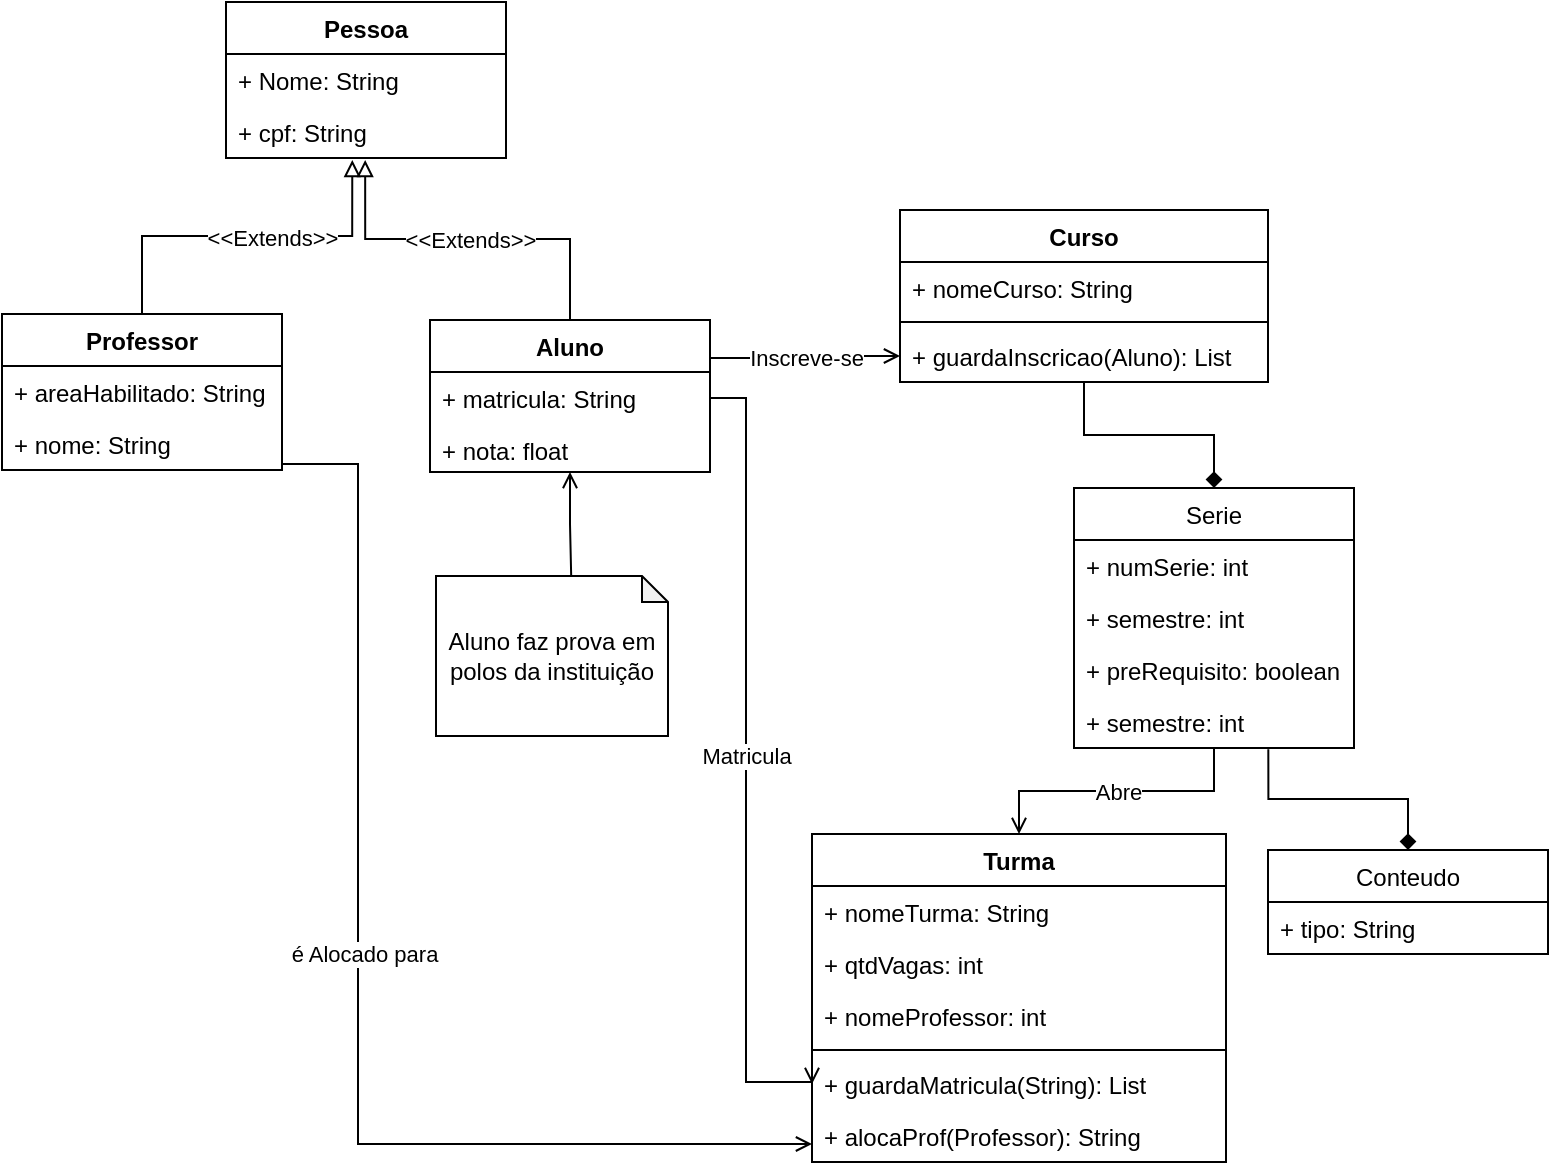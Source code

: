 <mxfile version="20.4.0" type="github">
  <diagram id="C5RBs43oDa-KdzZeNtuy" name="Page-1">
    <mxGraphModel dx="997" dy="548" grid="0" gridSize="10" guides="1" tooltips="1" connect="1" arrows="1" fold="1" page="1" pageScale="1" pageWidth="827" pageHeight="1169" math="0" shadow="0">
      <root>
        <mxCell id="WIyWlLk6GJQsqaUBKTNV-0" />
        <mxCell id="WIyWlLk6GJQsqaUBKTNV-1" parent="WIyWlLk6GJQsqaUBKTNV-0" />
        <mxCell id="7SUKBqgLfpLNqHMNBb7P-4" value="Pessoa" style="swimlane;fontStyle=1;childLayout=stackLayout;horizontal=1;startSize=26;fillColor=none;horizontalStack=0;resizeParent=1;resizeParentMax=0;resizeLast=0;collapsible=1;marginBottom=0;" vertex="1" parent="WIyWlLk6GJQsqaUBKTNV-1">
          <mxGeometry x="136" y="164" width="140" height="78" as="geometry" />
        </mxCell>
        <mxCell id="7SUKBqgLfpLNqHMNBb7P-5" value="+ Nome: String" style="text;strokeColor=none;fillColor=none;align=left;verticalAlign=top;spacingLeft=4;spacingRight=4;overflow=hidden;rotatable=0;points=[[0,0.5],[1,0.5]];portConstraint=eastwest;" vertex="1" parent="7SUKBqgLfpLNqHMNBb7P-4">
          <mxGeometry y="26" width="140" height="26" as="geometry" />
        </mxCell>
        <mxCell id="7SUKBqgLfpLNqHMNBb7P-7" value="+ cpf: String" style="text;strokeColor=none;fillColor=none;align=left;verticalAlign=top;spacingLeft=4;spacingRight=4;overflow=hidden;rotatable=0;points=[[0,0.5],[1,0.5]];portConstraint=eastwest;" vertex="1" parent="7SUKBqgLfpLNqHMNBb7P-4">
          <mxGeometry y="52" width="140" height="26" as="geometry" />
        </mxCell>
        <mxCell id="7SUKBqgLfpLNqHMNBb7P-17" style="edgeStyle=orthogonalEdgeStyle;rounded=0;orthogonalLoop=1;jettySize=auto;html=1;entryX=0.451;entryY=1.038;entryDx=0;entryDy=0;entryPerimeter=0;endArrow=block;endFill=0;" edge="1" parent="WIyWlLk6GJQsqaUBKTNV-1" source="7SUKBqgLfpLNqHMNBb7P-8" target="7SUKBqgLfpLNqHMNBb7P-7">
          <mxGeometry relative="1" as="geometry" />
        </mxCell>
        <mxCell id="7SUKBqgLfpLNqHMNBb7P-18" value="&amp;lt;&amp;lt;Extends&amp;gt;&amp;gt;" style="edgeLabel;html=1;align=center;verticalAlign=middle;resizable=0;points=[];" vertex="1" connectable="0" parent="7SUKBqgLfpLNqHMNBb7P-17">
          <mxGeometry x="-0.208" y="-1" relative="1" as="geometry">
            <mxPoint x="32" as="offset" />
          </mxGeometry>
        </mxCell>
        <mxCell id="7SUKBqgLfpLNqHMNBb7P-8" value="Professor" style="swimlane;fontStyle=1;childLayout=stackLayout;horizontal=1;startSize=26;fillColor=none;horizontalStack=0;resizeParent=1;resizeParentMax=0;resizeLast=0;collapsible=1;marginBottom=0;" vertex="1" parent="WIyWlLk6GJQsqaUBKTNV-1">
          <mxGeometry x="24" y="320" width="140" height="78" as="geometry" />
        </mxCell>
        <mxCell id="7SUKBqgLfpLNqHMNBb7P-9" value="+ areaHabilitado: String" style="text;strokeColor=none;fillColor=none;align=left;verticalAlign=top;spacingLeft=4;spacingRight=4;overflow=hidden;rotatable=0;points=[[0,0.5],[1,0.5]];portConstraint=eastwest;" vertex="1" parent="7SUKBqgLfpLNqHMNBb7P-8">
          <mxGeometry y="26" width="140" height="26" as="geometry" />
        </mxCell>
        <mxCell id="7SUKBqgLfpLNqHMNBb7P-10" value="+ nome: String" style="text;strokeColor=none;fillColor=none;align=left;verticalAlign=top;spacingLeft=4;spacingRight=4;overflow=hidden;rotatable=0;points=[[0,0.5],[1,0.5]];portConstraint=eastwest;" vertex="1" parent="7SUKBqgLfpLNqHMNBb7P-8">
          <mxGeometry y="52" width="140" height="26" as="geometry" />
        </mxCell>
        <mxCell id="7SUKBqgLfpLNqHMNBb7P-16" value="&amp;lt;&amp;lt;Extends&amp;gt;&amp;gt;" style="edgeStyle=orthogonalEdgeStyle;rounded=0;orthogonalLoop=1;jettySize=auto;html=1;exitX=0.5;exitY=0;exitDx=0;exitDy=0;entryX=0.497;entryY=1.038;entryDx=0;entryDy=0;entryPerimeter=0;endArrow=block;endFill=0;" edge="1" parent="WIyWlLk6GJQsqaUBKTNV-1" source="7SUKBqgLfpLNqHMNBb7P-12" target="7SUKBqgLfpLNqHMNBb7P-7">
          <mxGeometry relative="1" as="geometry" />
        </mxCell>
        <mxCell id="7SUKBqgLfpLNqHMNBb7P-64" style="edgeStyle=orthogonalEdgeStyle;rounded=0;orthogonalLoop=1;jettySize=auto;html=1;entryX=0.583;entryY=0.018;entryDx=0;entryDy=0;entryPerimeter=0;startArrow=open;startFill=0;endArrow=none;endFill=0;" edge="1" parent="WIyWlLk6GJQsqaUBKTNV-1" source="7SUKBqgLfpLNqHMNBb7P-12" target="7SUKBqgLfpLNqHMNBb7P-63">
          <mxGeometry relative="1" as="geometry" />
        </mxCell>
        <mxCell id="7SUKBqgLfpLNqHMNBb7P-12" value="Aluno" style="swimlane;fontStyle=1;childLayout=stackLayout;horizontal=1;startSize=26;fillColor=none;horizontalStack=0;resizeParent=1;resizeParentMax=0;resizeLast=0;collapsible=1;marginBottom=0;" vertex="1" parent="WIyWlLk6GJQsqaUBKTNV-1">
          <mxGeometry x="238" y="323" width="140" height="76" as="geometry" />
        </mxCell>
        <mxCell id="7SUKBqgLfpLNqHMNBb7P-13" value="+ matricula: String" style="text;strokeColor=none;fillColor=none;align=left;verticalAlign=top;spacingLeft=4;spacingRight=4;overflow=hidden;rotatable=0;points=[[0,0.5],[1,0.5]];portConstraint=eastwest;" vertex="1" parent="7SUKBqgLfpLNqHMNBb7P-12">
          <mxGeometry y="26" width="140" height="26" as="geometry" />
        </mxCell>
        <mxCell id="7SUKBqgLfpLNqHMNBb7P-54" value="+ nota: float" style="text;strokeColor=none;fillColor=none;align=left;verticalAlign=top;spacingLeft=4;spacingRight=4;overflow=hidden;rotatable=0;points=[[0,0.5],[1,0.5]];portConstraint=eastwest;" vertex="1" parent="7SUKBqgLfpLNqHMNBb7P-12">
          <mxGeometry y="52" width="140" height="24" as="geometry" />
        </mxCell>
        <mxCell id="7SUKBqgLfpLNqHMNBb7P-23" value="Curso" style="swimlane;fontStyle=1;align=center;verticalAlign=top;childLayout=stackLayout;horizontal=1;startSize=26;horizontalStack=0;resizeParent=1;resizeParentMax=0;resizeLast=0;collapsible=1;marginBottom=0;" vertex="1" parent="WIyWlLk6GJQsqaUBKTNV-1">
          <mxGeometry x="473" y="268" width="184" height="86" as="geometry" />
        </mxCell>
        <mxCell id="7SUKBqgLfpLNqHMNBb7P-24" value="+ nomeCurso: String" style="text;strokeColor=none;fillColor=none;align=left;verticalAlign=top;spacingLeft=4;spacingRight=4;overflow=hidden;rotatable=0;points=[[0,0.5],[1,0.5]];portConstraint=eastwest;" vertex="1" parent="7SUKBqgLfpLNqHMNBb7P-23">
          <mxGeometry y="26" width="184" height="26" as="geometry" />
        </mxCell>
        <mxCell id="7SUKBqgLfpLNqHMNBb7P-25" value="" style="line;strokeWidth=1;fillColor=none;align=left;verticalAlign=middle;spacingTop=-1;spacingLeft=3;spacingRight=3;rotatable=0;labelPosition=right;points=[];portConstraint=eastwest;strokeColor=inherit;" vertex="1" parent="7SUKBqgLfpLNqHMNBb7P-23">
          <mxGeometry y="52" width="184" height="8" as="geometry" />
        </mxCell>
        <mxCell id="7SUKBqgLfpLNqHMNBb7P-26" value="+ guardaInscricao(Aluno): List" style="text;strokeColor=none;fillColor=none;align=left;verticalAlign=top;spacingLeft=4;spacingRight=4;overflow=hidden;rotatable=0;points=[[0,0.5],[1,0.5]];portConstraint=eastwest;" vertex="1" parent="7SUKBqgLfpLNqHMNBb7P-23">
          <mxGeometry y="60" width="184" height="26" as="geometry" />
        </mxCell>
        <mxCell id="7SUKBqgLfpLNqHMNBb7P-27" value="Inscreve-se" style="edgeStyle=orthogonalEdgeStyle;rounded=0;orthogonalLoop=1;jettySize=auto;html=1;endArrow=open;endFill=0;exitX=1;exitY=0.25;exitDx=0;exitDy=0;" edge="1" parent="WIyWlLk6GJQsqaUBKTNV-1" source="7SUKBqgLfpLNqHMNBb7P-12" target="7SUKBqgLfpLNqHMNBb7P-26">
          <mxGeometry relative="1" as="geometry">
            <mxPoint x="378" y="388" as="sourcePoint" />
          </mxGeometry>
        </mxCell>
        <mxCell id="7SUKBqgLfpLNqHMNBb7P-55" style="edgeStyle=orthogonalEdgeStyle;rounded=0;orthogonalLoop=1;jettySize=auto;html=1;endArrow=none;endFill=0;startArrow=diamond;startFill=1;" edge="1" parent="WIyWlLk6GJQsqaUBKTNV-1" source="7SUKBqgLfpLNqHMNBb7P-28" target="7SUKBqgLfpLNqHMNBb7P-23">
          <mxGeometry relative="1" as="geometry" />
        </mxCell>
        <mxCell id="7SUKBqgLfpLNqHMNBb7P-28" value="Serie" style="swimlane;fontStyle=0;childLayout=stackLayout;horizontal=1;startSize=26;fillColor=none;horizontalStack=0;resizeParent=1;resizeParentMax=0;resizeLast=0;collapsible=1;marginBottom=0;" vertex="1" parent="WIyWlLk6GJQsqaUBKTNV-1">
          <mxGeometry x="560" y="407" width="140" height="130" as="geometry" />
        </mxCell>
        <mxCell id="7SUKBqgLfpLNqHMNBb7P-29" value="+ numSerie: int" style="text;strokeColor=none;fillColor=none;align=left;verticalAlign=top;spacingLeft=4;spacingRight=4;overflow=hidden;rotatable=0;points=[[0,0.5],[1,0.5]];portConstraint=eastwest;" vertex="1" parent="7SUKBqgLfpLNqHMNBb7P-28">
          <mxGeometry y="26" width="140" height="26" as="geometry" />
        </mxCell>
        <mxCell id="7SUKBqgLfpLNqHMNBb7P-30" value="+ semestre: int" style="text;strokeColor=none;fillColor=none;align=left;verticalAlign=top;spacingLeft=4;spacingRight=4;overflow=hidden;rotatable=0;points=[[0,0.5],[1,0.5]];portConstraint=eastwest;" vertex="1" parent="7SUKBqgLfpLNqHMNBb7P-28">
          <mxGeometry y="52" width="140" height="26" as="geometry" />
        </mxCell>
        <mxCell id="7SUKBqgLfpLNqHMNBb7P-34" value="+ preRequisito: boolean" style="text;strokeColor=none;fillColor=none;align=left;verticalAlign=top;spacingLeft=4;spacingRight=4;overflow=hidden;rotatable=0;points=[[0,0.5],[1,0.5]];portConstraint=eastwest;" vertex="1" parent="7SUKBqgLfpLNqHMNBb7P-28">
          <mxGeometry y="78" width="140" height="26" as="geometry" />
        </mxCell>
        <mxCell id="7SUKBqgLfpLNqHMNBb7P-35" value="+ semestre: int" style="text;strokeColor=none;fillColor=none;align=left;verticalAlign=top;spacingLeft=4;spacingRight=4;overflow=hidden;rotatable=0;points=[[0,0.5],[1,0.5]];portConstraint=eastwest;" vertex="1" parent="7SUKBqgLfpLNqHMNBb7P-28">
          <mxGeometry y="104" width="140" height="26" as="geometry" />
        </mxCell>
        <mxCell id="7SUKBqgLfpLNqHMNBb7P-47" value="Abre" style="edgeStyle=orthogonalEdgeStyle;rounded=0;orthogonalLoop=1;jettySize=auto;html=1;endArrow=none;endFill=0;startArrow=open;startFill=0;" edge="1" parent="WIyWlLk6GJQsqaUBKTNV-1" source="7SUKBqgLfpLNqHMNBb7P-40" target="7SUKBqgLfpLNqHMNBb7P-28">
          <mxGeometry relative="1" as="geometry" />
        </mxCell>
        <mxCell id="7SUKBqgLfpLNqHMNBb7P-40" value="Turma" style="swimlane;fontStyle=1;align=center;verticalAlign=top;childLayout=stackLayout;horizontal=1;startSize=26;horizontalStack=0;resizeParent=1;resizeParentMax=0;resizeLast=0;collapsible=1;marginBottom=0;" vertex="1" parent="WIyWlLk6GJQsqaUBKTNV-1">
          <mxGeometry x="429" y="580" width="207" height="164" as="geometry" />
        </mxCell>
        <mxCell id="7SUKBqgLfpLNqHMNBb7P-41" value="+ nomeTurma: String" style="text;strokeColor=none;fillColor=none;align=left;verticalAlign=top;spacingLeft=4;spacingRight=4;overflow=hidden;rotatable=0;points=[[0,0.5],[1,0.5]];portConstraint=eastwest;" vertex="1" parent="7SUKBqgLfpLNqHMNBb7P-40">
          <mxGeometry y="26" width="207" height="26" as="geometry" />
        </mxCell>
        <mxCell id="7SUKBqgLfpLNqHMNBb7P-48" value="+ qtdVagas: int" style="text;strokeColor=none;fillColor=none;align=left;verticalAlign=top;spacingLeft=4;spacingRight=4;overflow=hidden;rotatable=0;points=[[0,0.5],[1,0.5]];portConstraint=eastwest;" vertex="1" parent="7SUKBqgLfpLNqHMNBb7P-40">
          <mxGeometry y="52" width="207" height="26" as="geometry" />
        </mxCell>
        <mxCell id="7SUKBqgLfpLNqHMNBb7P-53" value="+ nomeProfessor: int" style="text;strokeColor=none;fillColor=none;align=left;verticalAlign=top;spacingLeft=4;spacingRight=4;overflow=hidden;rotatable=0;points=[[0,0.5],[1,0.5]];portConstraint=eastwest;" vertex="1" parent="7SUKBqgLfpLNqHMNBb7P-40">
          <mxGeometry y="78" width="207" height="26" as="geometry" />
        </mxCell>
        <mxCell id="7SUKBqgLfpLNqHMNBb7P-42" value="" style="line;strokeWidth=1;fillColor=none;align=left;verticalAlign=middle;spacingTop=-1;spacingLeft=3;spacingRight=3;rotatable=0;labelPosition=right;points=[];portConstraint=eastwest;strokeColor=inherit;" vertex="1" parent="7SUKBqgLfpLNqHMNBb7P-40">
          <mxGeometry y="104" width="207" height="8" as="geometry" />
        </mxCell>
        <mxCell id="7SUKBqgLfpLNqHMNBb7P-43" value="+ guardaMatricula(String): List" style="text;strokeColor=none;fillColor=none;align=left;verticalAlign=top;spacingLeft=4;spacingRight=4;overflow=hidden;rotatable=0;points=[[0,0.5],[1,0.5]];portConstraint=eastwest;" vertex="1" parent="7SUKBqgLfpLNqHMNBb7P-40">
          <mxGeometry y="112" width="207" height="26" as="geometry" />
        </mxCell>
        <mxCell id="7SUKBqgLfpLNqHMNBb7P-49" value="+ alocaProf(Professor): String" style="text;strokeColor=none;fillColor=none;align=left;verticalAlign=top;spacingLeft=4;spacingRight=4;overflow=hidden;rotatable=0;points=[[0,0.5],[1,0.5]];portConstraint=eastwest;" vertex="1" parent="7SUKBqgLfpLNqHMNBb7P-40">
          <mxGeometry y="138" width="207" height="26" as="geometry" />
        </mxCell>
        <mxCell id="7SUKBqgLfpLNqHMNBb7P-46" value="Matricula" style="edgeStyle=orthogonalEdgeStyle;rounded=0;orthogonalLoop=1;jettySize=auto;html=1;endArrow=open;endFill=0;exitX=1;exitY=0.5;exitDx=0;exitDy=0;entryX=0;entryY=0.5;entryDx=0;entryDy=0;" edge="1" parent="WIyWlLk6GJQsqaUBKTNV-1" source="7SUKBqgLfpLNqHMNBb7P-13" target="7SUKBqgLfpLNqHMNBb7P-43">
          <mxGeometry relative="1" as="geometry">
            <mxPoint x="453" y="704" as="targetPoint" />
            <Array as="points">
              <mxPoint x="396" y="362" />
              <mxPoint x="396" y="704" />
            </Array>
          </mxGeometry>
        </mxCell>
        <mxCell id="7SUKBqgLfpLNqHMNBb7P-50" style="edgeStyle=orthogonalEdgeStyle;rounded=0;orthogonalLoop=1;jettySize=auto;html=1;endArrow=open;endFill=0;" edge="1" parent="WIyWlLk6GJQsqaUBKTNV-1" source="7SUKBqgLfpLNqHMNBb7P-10" target="7SUKBqgLfpLNqHMNBb7P-49">
          <mxGeometry relative="1" as="geometry">
            <Array as="points">
              <mxPoint x="202" y="395" />
              <mxPoint x="202" y="735" />
            </Array>
          </mxGeometry>
        </mxCell>
        <mxCell id="7SUKBqgLfpLNqHMNBb7P-51" value="é Alocado para" style="edgeLabel;html=1;align=center;verticalAlign=middle;resizable=0;points=[];" vertex="1" connectable="0" parent="7SUKBqgLfpLNqHMNBb7P-50">
          <mxGeometry x="-0.068" y="3" relative="1" as="geometry">
            <mxPoint y="1" as="offset" />
          </mxGeometry>
        </mxCell>
        <mxCell id="7SUKBqgLfpLNqHMNBb7P-60" style="edgeStyle=orthogonalEdgeStyle;rounded=0;orthogonalLoop=1;jettySize=auto;html=1;entryX=0.694;entryY=1.023;entryDx=0;entryDy=0;entryPerimeter=0;endArrow=none;endFill=0;startArrow=diamond;startFill=1;" edge="1" parent="WIyWlLk6GJQsqaUBKTNV-1" source="7SUKBqgLfpLNqHMNBb7P-56" target="7SUKBqgLfpLNqHMNBb7P-35">
          <mxGeometry relative="1" as="geometry" />
        </mxCell>
        <mxCell id="7SUKBqgLfpLNqHMNBb7P-56" value="Conteudo" style="swimlane;fontStyle=0;childLayout=stackLayout;horizontal=1;startSize=26;fillColor=none;horizontalStack=0;resizeParent=1;resizeParentMax=0;resizeLast=0;collapsible=1;marginBottom=0;" vertex="1" parent="WIyWlLk6GJQsqaUBKTNV-1">
          <mxGeometry x="657" y="588" width="140" height="52" as="geometry" />
        </mxCell>
        <mxCell id="7SUKBqgLfpLNqHMNBb7P-57" value="+ tipo: String" style="text;strokeColor=none;fillColor=none;align=left;verticalAlign=top;spacingLeft=4;spacingRight=4;overflow=hidden;rotatable=0;points=[[0,0.5],[1,0.5]];portConstraint=eastwest;" vertex="1" parent="7SUKBqgLfpLNqHMNBb7P-56">
          <mxGeometry y="26" width="140" height="26" as="geometry" />
        </mxCell>
        <mxCell id="7SUKBqgLfpLNqHMNBb7P-63" value="Aluno faz prova em polos da instituição" style="shape=note;whiteSpace=wrap;html=1;backgroundOutline=1;darkOpacity=0.05;size=13;" vertex="1" parent="WIyWlLk6GJQsqaUBKTNV-1">
          <mxGeometry x="241" y="451" width="116" height="80" as="geometry" />
        </mxCell>
      </root>
    </mxGraphModel>
  </diagram>
</mxfile>
